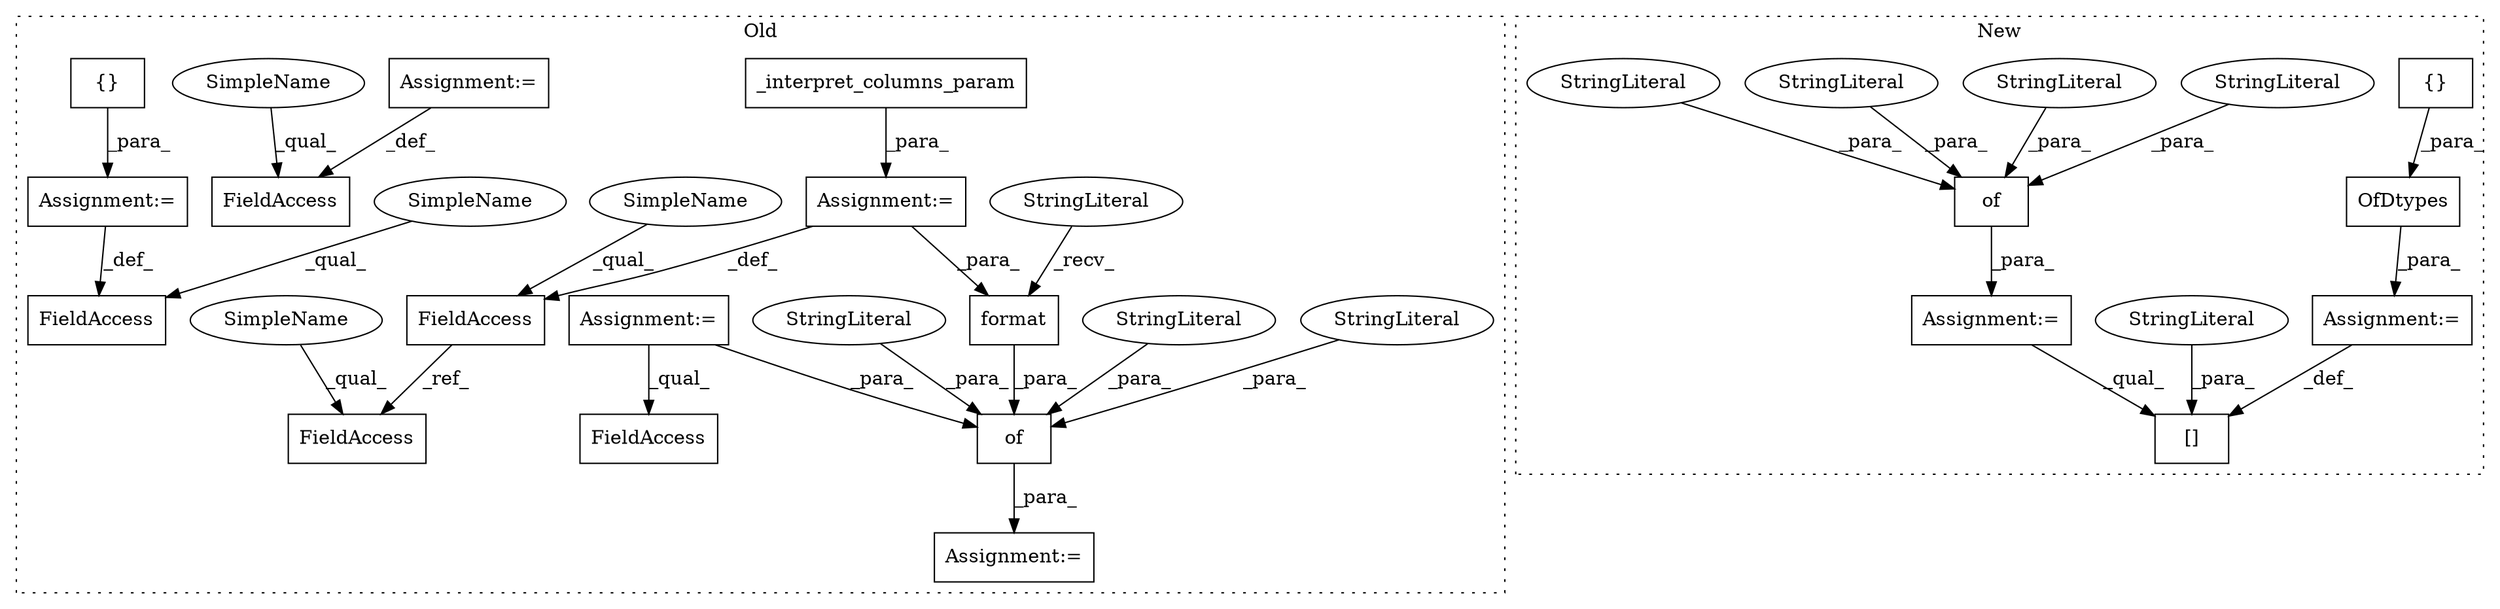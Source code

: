 digraph G {
subgraph cluster0 {
1 [label="_interpret_columns_param" a="32" s="928,960" l="25,1" shape="box"];
4 [label="format" a="32" s="1377,1420" l="7,1" shape="box"];
5 [label="StringLiteral" a="45" s="1365" l="11" shape="ellipse"];
6 [label="FieldAccess" a="22" s="914" l="13" shape="box"];
7 [label="FieldAccess" a="22" s="1010" l="21" shape="box"];
8 [label="{}" a="4" s="1049" l="2" shape="box"];
9 [label="FieldAccess" a="22" s="1073" l="21" shape="box"];
10 [label="FieldAccess" a="22" s="1215" l="13" shape="box"];
11 [label="of" a="32" s="1252,1421" l="3,1" shape="box"];
12 [label="StringLiteral" a="45" s="1255" l="7" shape="ellipse"];
13 [label="StringLiteral" a="45" s="1306" l="8" shape="ellipse"];
14 [label="StringLiteral" a="45" s="1358" l="6" shape="ellipse"];
15 [label="Assignment:=" a="7" s="1031" l="1" shape="box"];
16 [label="Assignment:=" a="7" s="1094" l="1" shape="box"];
17 [label="Assignment:=" a="7" s="927" l="1" shape="box"];
18 [label="Assignment:=" a="7" s="1247" l="1" shape="box"];
19 [label="Assignment:=" a="7" s="833" l="6" shape="box"];
20 [label="FieldAccess" a="22" s="1263" l="26" shape="box"];
30 [label="SimpleName" a="42" s="1010" l="4" shape="ellipse"];
31 [label="SimpleName" a="42" s="1215" l="4" shape="ellipse"];
32 [label="SimpleName" a="42" s="1073" l="4" shape="ellipse"];
33 [label="SimpleName" a="42" s="914" l="4" shape="ellipse"];
label = "Old";
style="dotted";
}
subgraph cluster1 {
2 [label="OfDtypes" a="32" s="891,933" l="9,1" shape="box"];
3 [label="{}" a="4" s="912,932" l="1,1" shape="box"];
21 [label="Assignment:=" a="7" s="890" l="1" shape="box"];
22 [label="[]" a="2" s="862,889" l="13,1" shape="box"];
23 [label="StringLiteral" a="45" s="875" l="14" shape="ellipse"];
24 [label="of" a="32" s="744,822" l="3,1" shape="box"];
25 [label="StringLiteral" a="45" s="799" l="11" shape="ellipse"];
26 [label="StringLiteral" a="45" s="747" l="9" shape="ellipse"];
27 [label="StringLiteral" a="45" s="811" l="11" shape="ellipse"];
28 [label="StringLiteral" a="45" s="765" l="17" shape="ellipse"];
29 [label="Assignment:=" a="7" s="739" l="1" shape="box"];
label = "New";
style="dotted";
}
1 -> 17 [label="_para_"];
2 -> 21 [label="_para_"];
3 -> 2 [label="_para_"];
4 -> 11 [label="_para_"];
5 -> 4 [label="_recv_"];
6 -> 10 [label="_ref_"];
8 -> 15 [label="_para_"];
11 -> 18 [label="_para_"];
12 -> 11 [label="_para_"];
13 -> 11 [label="_para_"];
14 -> 11 [label="_para_"];
15 -> 7 [label="_def_"];
16 -> 9 [label="_def_"];
17 -> 6 [label="_def_"];
17 -> 4 [label="_para_"];
19 -> 11 [label="_para_"];
19 -> 20 [label="_qual_"];
21 -> 22 [label="_def_"];
23 -> 22 [label="_para_"];
24 -> 29 [label="_para_"];
25 -> 24 [label="_para_"];
26 -> 24 [label="_para_"];
27 -> 24 [label="_para_"];
28 -> 24 [label="_para_"];
29 -> 22 [label="_qual_"];
30 -> 7 [label="_qual_"];
31 -> 10 [label="_qual_"];
32 -> 9 [label="_qual_"];
33 -> 6 [label="_qual_"];
}